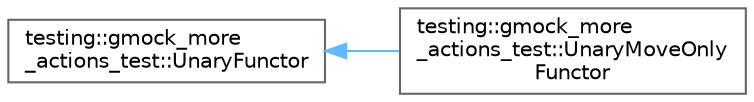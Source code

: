 digraph "Graphical Class Hierarchy"
{
 // LATEX_PDF_SIZE
  bgcolor="transparent";
  edge [fontname=Helvetica,fontsize=10,labelfontname=Helvetica,labelfontsize=10];
  node [fontname=Helvetica,fontsize=10,shape=box,height=0.2,width=0.4];
  rankdir="LR";
  Node0 [id="Node000000",label="testing::gmock_more\l_actions_test::UnaryFunctor",height=0.2,width=0.4,color="grey40", fillcolor="white", style="filled",URL="$structtesting_1_1gmock__more__actions__test_1_1UnaryFunctor.html",tooltip=" "];
  Node0 -> Node1 [id="edge473_Node000000_Node000001",dir="back",color="steelblue1",style="solid",tooltip=" "];
  Node1 [id="Node000001",label="testing::gmock_more\l_actions_test::UnaryMoveOnly\lFunctor",height=0.2,width=0.4,color="grey40", fillcolor="white", style="filled",URL="$structtesting_1_1gmock__more__actions__test_1_1UnaryMoveOnlyFunctor.html",tooltip=" "];
}
